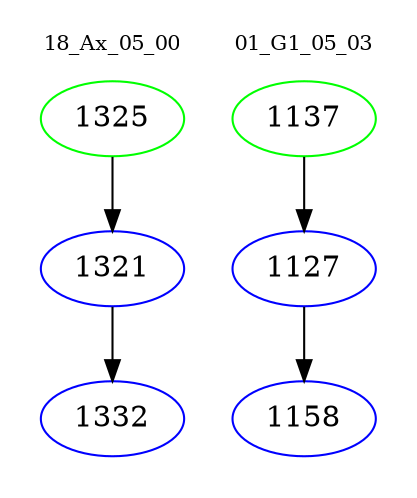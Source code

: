 digraph{
subgraph cluster_0 {
color = white
label = "18_Ax_05_00";
fontsize=10;
T0_1325 [label="1325", color="green"]
T0_1325 -> T0_1321 [color="black"]
T0_1321 [label="1321", color="blue"]
T0_1321 -> T0_1332 [color="black"]
T0_1332 [label="1332", color="blue"]
}
subgraph cluster_1 {
color = white
label = "01_G1_05_03";
fontsize=10;
T1_1137 [label="1137", color="green"]
T1_1137 -> T1_1127 [color="black"]
T1_1127 [label="1127", color="blue"]
T1_1127 -> T1_1158 [color="black"]
T1_1158 [label="1158", color="blue"]
}
}
